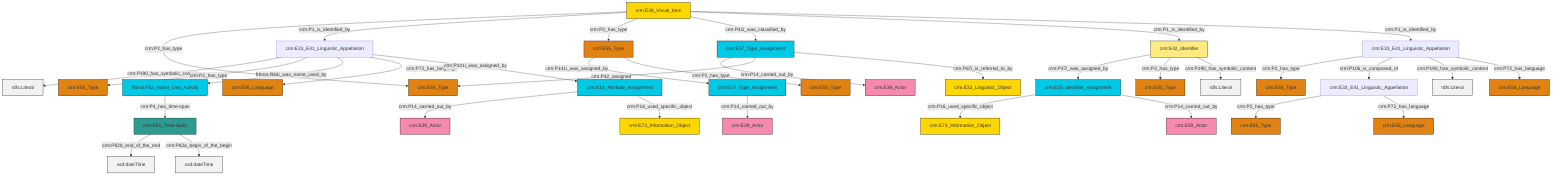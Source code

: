 graph TD
classDef Literal fill:#f2f2f2,stroke:#000000;
classDef CRM_Entity fill:#FFFFFF,stroke:#000000;
classDef Temporal_Entity fill:#00C9E6, stroke:#000000;
classDef Type fill:#E18312, stroke:#000000;
classDef Time-Span fill:#2C9C91, stroke:#000000;
classDef Appellation fill:#FFEB7F, stroke:#000000;
classDef Place fill:#008836, stroke:#000000;
classDef Persistent_Item fill:#B266B2, stroke:#000000;
classDef Conceptual_Object fill:#FFD700, stroke:#000000;
classDef Physical_Thing fill:#D2B48C, stroke:#000000;
classDef Actor fill:#f58aad, stroke:#000000;
classDef PC_Classes fill:#4ce600, stroke:#000000;
classDef Multi fill:#cccccc,stroke:#000000;

4["crm:E36_Visual_Item"]:::Conceptual_Object -->|crm:P2_has_type| 5["crm:E55_Type"]:::Type
9["crm:E52_Time-Span"]:::Time-Span -->|crm:P82b_end_of_the_end| 10[xsd:dateTime]:::Literal
2["crm:E33_E41_Linguistic_Appellation"]:::Default -->|crm:P190_has_symbolic_content| 13[rdfs:Literal]:::Literal
4["crm:E36_Visual_Item"]:::Conceptual_Object -->|crm:P1_is_identified_by| 2["crm:E33_E41_Linguistic_Appellation"]:::Default
14["crm:E17_Type_Assignment"]:::Temporal_Entity -->|crm:P14_carried_out_by| 15["crm:E39_Actor"]:::Actor
2["crm:E33_E41_Linguistic_Appellation"]:::Default -->|crm:P2_has_type| 16["crm:E55_Type"]:::Type
17["crm:E33_E41_Linguistic_Appellation"]:::Default -->|crm:P2_has_type| 18["crm:E55_Type"]:::Type
11["crm:E17_Type_Assignment"]:::Temporal_Entity -->|crm:P14_carried_out_by| 23["crm:E39_Actor"]:::Actor
25["frbroo:F52_Name_Use_Activity"]:::Temporal_Entity -->|crm:P4_has_time-span| 9["crm:E52_Time-Span"]:::Time-Span
4["crm:E36_Visual_Item"]:::Conceptual_Object -->|crm:P2_has_type| 7["crm:E55_Type"]:::Type
26["crm:E33_E41_Linguistic_Appellation"]:::Default -->|crm:P2_has_type| 27["crm:E55_Type"]:::Type
14["crm:E17_Type_Assignment"]:::Temporal_Entity -->|crm:P42_assigned| 5["crm:E55_Type"]:::Type
17["crm:E33_E41_Linguistic_Appellation"]:::Default -->|crm:P106_is_composed_of| 26["crm:E33_E41_Linguistic_Appellation"]:::Default
0["crm:E13_Attribute_Assignment"]:::Temporal_Entity -->|crm:P14_carried_out_by| 35["crm:E39_Actor"]:::Actor
0["crm:E13_Attribute_Assignment"]:::Temporal_Entity -->|crm:P16_used_specific_object| 32["crm:E73_Information_Object"]:::Conceptual_Object
37["crm:E42_Identifier"]:::Appellation -->|crm:P37i_was_assigned_by| 30["crm:E15_Identifier_Assignment"]:::Temporal_Entity
30["crm:E15_Identifier_Assignment"]:::Temporal_Entity -->|crm:P16_used_specific_object| 19["crm:E73_Information_Object"]:::Conceptual_Object
30["crm:E15_Identifier_Assignment"]:::Temporal_Entity -->|crm:P14_carried_out_by| 39["crm:E39_Actor"]:::Actor
2["crm:E33_E41_Linguistic_Appellation"]:::Default -->|frbroo:R64i_was_name_used_by| 25["frbroo:F52_Name_Use_Activity"]:::Temporal_Entity
7["crm:E55_Type"]:::Type -->|crm:P141i_was_assigned_by| 11["crm:E17_Type_Assignment"]:::Temporal_Entity
4["crm:E36_Visual_Item"]:::Conceptual_Object -->|crm:P41i_was_classified_by| 14["crm:E17_Type_Assignment"]:::Temporal_Entity
17["crm:E33_E41_Linguistic_Appellation"]:::Default -->|crm:P190_has_symbolic_content| 46[rdfs:Literal]:::Literal
2["crm:E33_E41_Linguistic_Appellation"]:::Default -->|crm:P72_has_language| 21["crm:E56_Language"]:::Type
37["crm:E42_Identifier"]:::Appellation -->|crm:P2_has_type| 42["crm:E55_Type"]:::Type
4["crm:E36_Visual_Item"]:::Conceptual_Object -->|crm:P1_is_identified_by| 37["crm:E42_Identifier"]:::Appellation
17["crm:E33_E41_Linguistic_Appellation"]:::Default -->|crm:P72_has_language| 54["crm:E56_Language"]:::Type
37["crm:E42_Identifier"]:::Appellation -->|crm:P190_has_symbolic_content| 55[rdfs:Literal]:::Literal
7["crm:E55_Type"]:::Type -->|crm:P2_has_type| 44["crm:E55_Type"]:::Type
2["crm:E33_E41_Linguistic_Appellation"]:::Default -->|crm:P141i_was_assigned_by| 0["crm:E13_Attribute_Assignment"]:::Temporal_Entity
26["crm:E33_E41_Linguistic_Appellation"]:::Default -->|crm:P72_has_language| 51["crm:E56_Language"]:::Type
4["crm:E36_Visual_Item"]:::Conceptual_Object -->|crm:P1_is_identified_by| 17["crm:E33_E41_Linguistic_Appellation"]:::Default
9["crm:E52_Time-Span"]:::Time-Span -->|crm:P82a_begin_of_the_begin| 60[xsd:dateTime]:::Literal
14["crm:E17_Type_Assignment"]:::Temporal_Entity -->|crm:P67i_is_referred_to_by| 57["crm:E33_Linguistic_Object"]:::Conceptual_Object